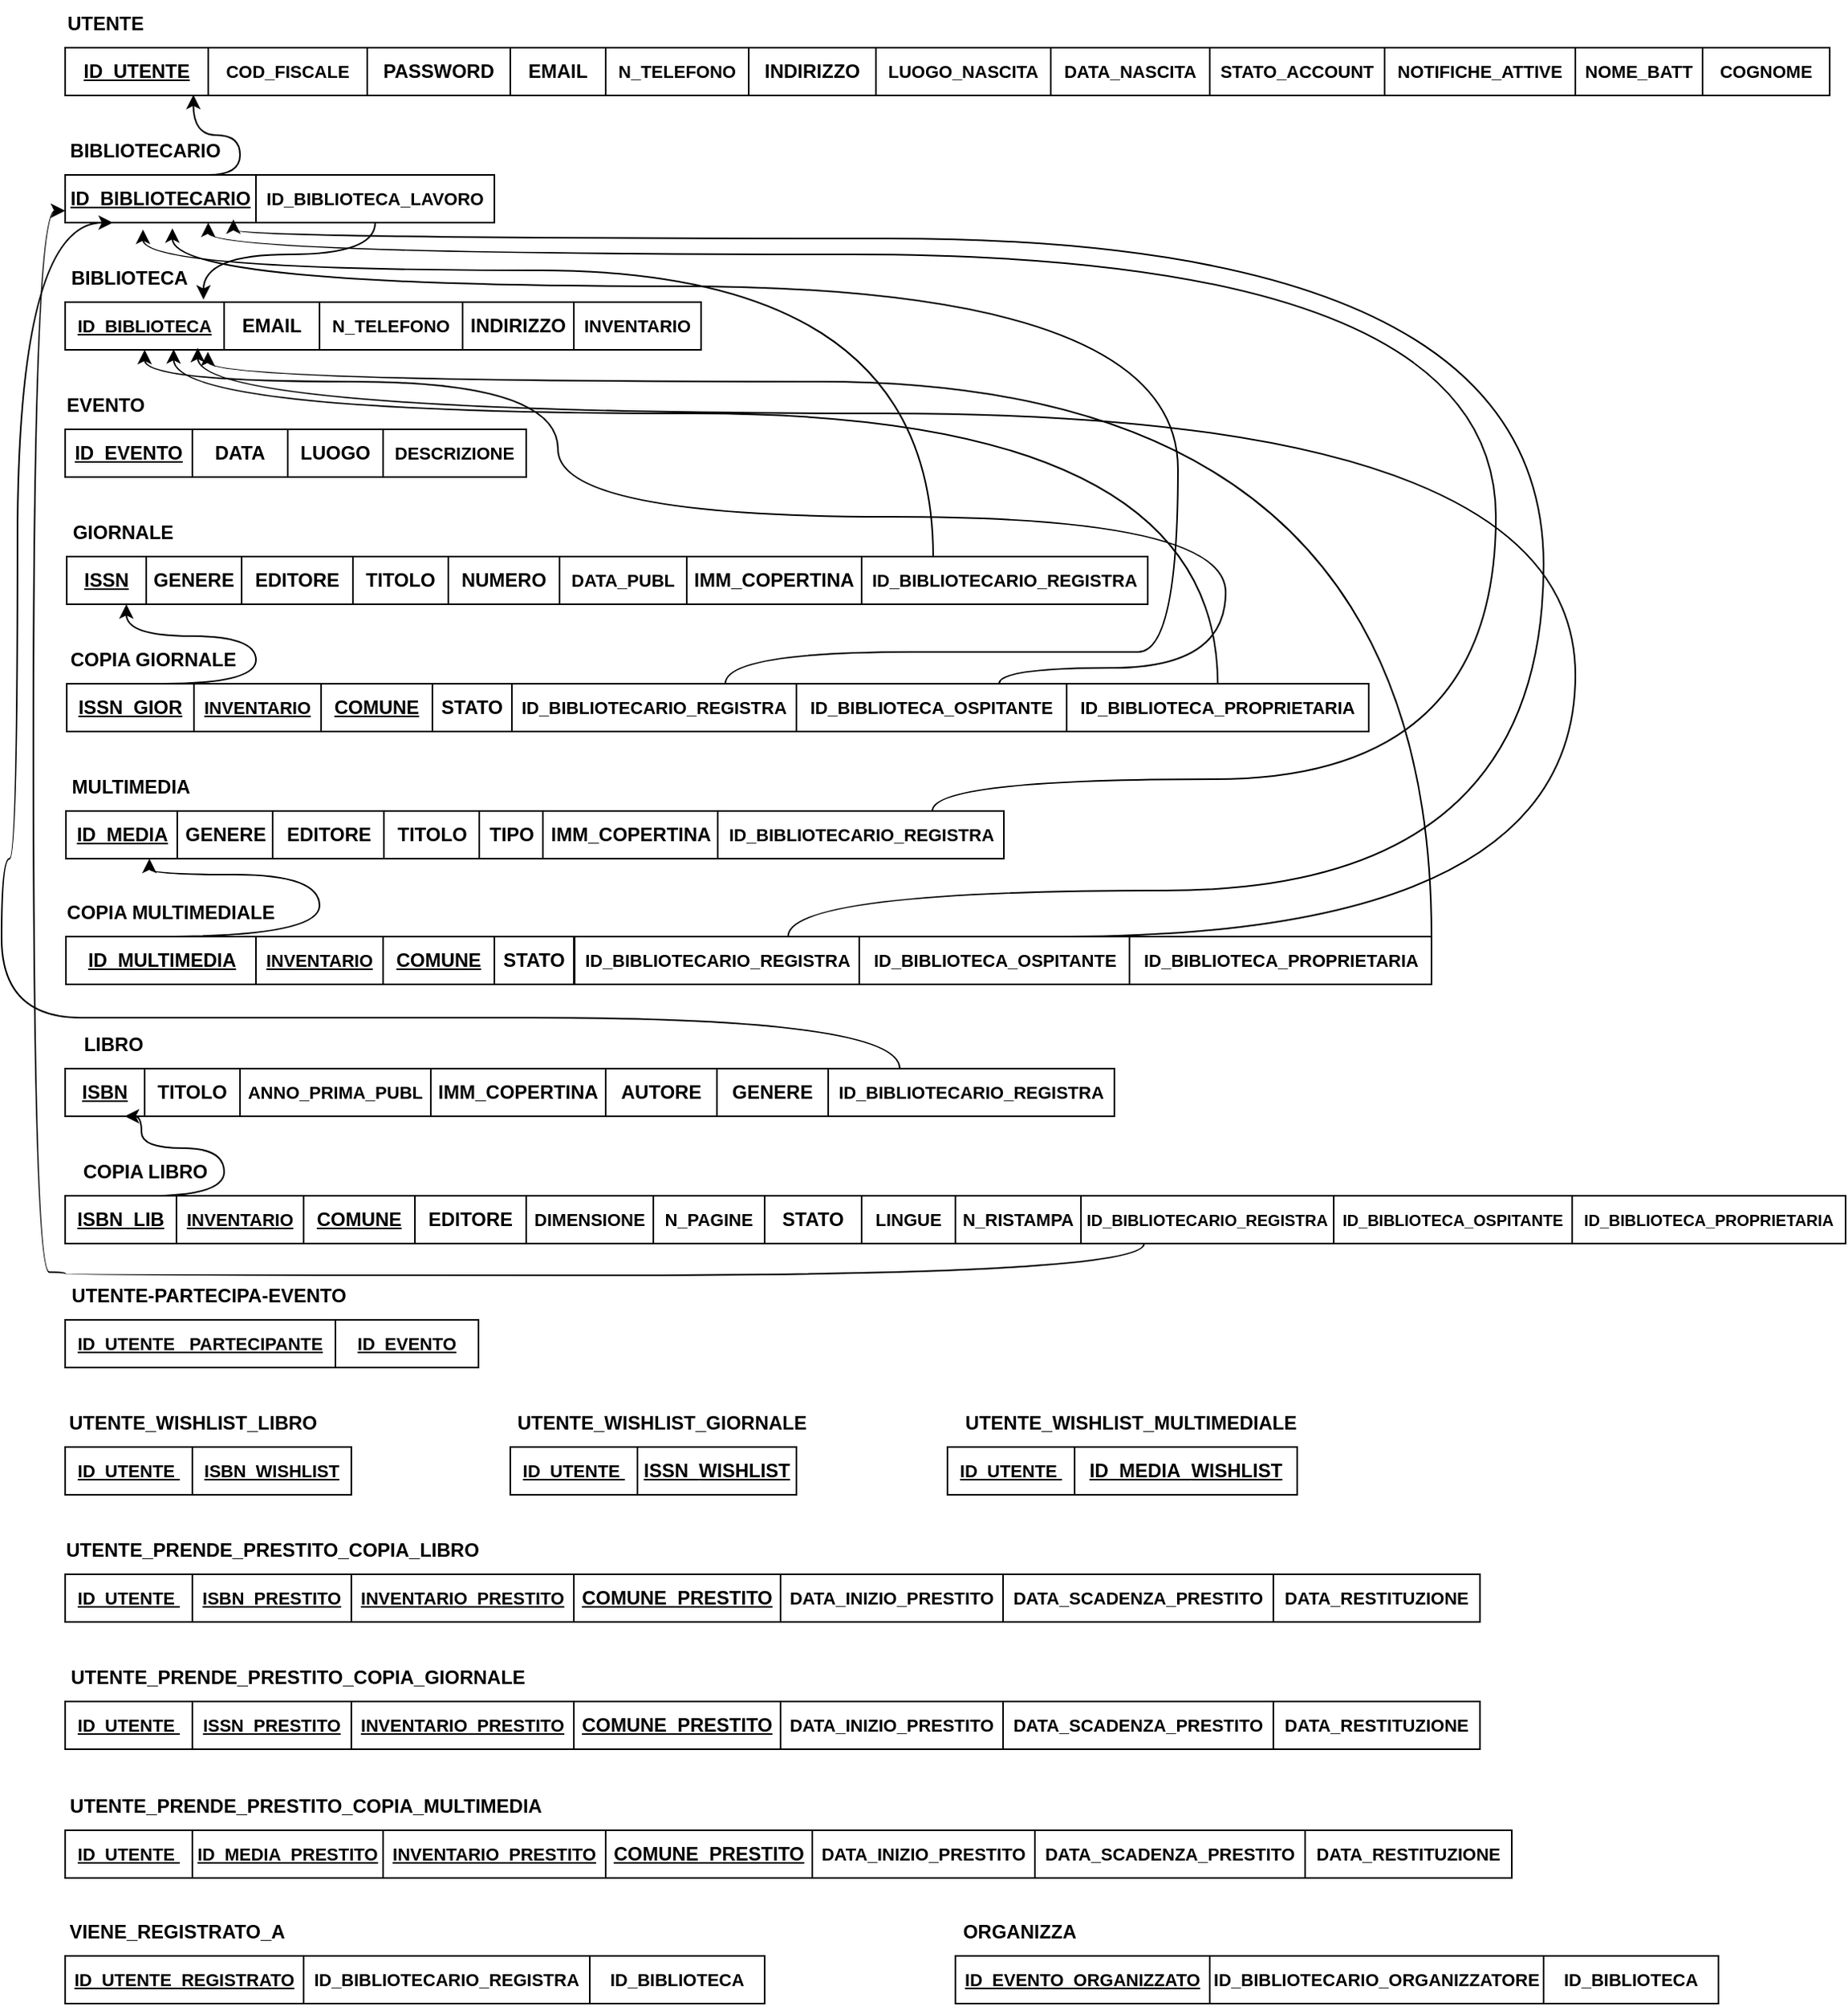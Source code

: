 <mxfile version="24.4.4" type="device">
  <diagram name="Pagina-1" id="ktEf_4U4YzZxbjqcMryV">
    <mxGraphModel dx="971" dy="530" grid="1" gridSize="10" guides="1" tooltips="1" connect="1" arrows="1" fold="1" page="1" pageScale="1" pageWidth="1169" pageHeight="827" math="0" shadow="0">
      <root>
        <mxCell id="0" />
        <mxCell id="1" parent="0" />
        <mxCell id="e0Iiw-6yV6Ac_-cYkG5h-1" value="&lt;b&gt;&lt;u&gt;ID_UTENTE&lt;/u&gt;&lt;/b&gt;" style="whiteSpace=wrap;html=1;align=center;" vertex="1" parent="1">
          <mxGeometry x="40" y="90" width="90" height="30" as="geometry" />
        </mxCell>
        <mxCell id="e0Iiw-6yV6Ac_-cYkG5h-2" value="&lt;b&gt;UTENTE&lt;/b&gt;" style="text;html=1;align=center;verticalAlign=middle;resizable=0;points=[];autosize=1;strokeColor=none;fillColor=none;" vertex="1" parent="1">
          <mxGeometry x="30" y="60" width="70" height="30" as="geometry" />
        </mxCell>
        <mxCell id="e0Iiw-6yV6Ac_-cYkG5h-3" value="&lt;b&gt;&lt;font style=&quot;font-size: 11px;&quot;&gt;COD_FISCALE&lt;/font&gt;&lt;/b&gt;" style="whiteSpace=wrap;html=1;align=center;" vertex="1" parent="1">
          <mxGeometry x="130" y="90" width="100" height="30" as="geometry" />
        </mxCell>
        <mxCell id="e0Iiw-6yV6Ac_-cYkG5h-5" value="&lt;b&gt;PASSWORD&lt;/b&gt;" style="whiteSpace=wrap;html=1;align=center;" vertex="1" parent="1">
          <mxGeometry x="230" y="90" width="90" height="30" as="geometry" />
        </mxCell>
        <mxCell id="e0Iiw-6yV6Ac_-cYkG5h-6" value="&lt;b&gt;EMAIL&lt;/b&gt;" style="whiteSpace=wrap;html=1;align=center;" vertex="1" parent="1">
          <mxGeometry x="320" y="90" width="60" height="30" as="geometry" />
        </mxCell>
        <mxCell id="e0Iiw-6yV6Ac_-cYkG5h-7" value="&lt;b style=&quot;font-size: 11px;&quot;&gt;N_TELEFONO&lt;/b&gt;" style="whiteSpace=wrap;html=1;align=center;" vertex="1" parent="1">
          <mxGeometry x="380" y="90" width="90" height="30" as="geometry" />
        </mxCell>
        <mxCell id="e0Iiw-6yV6Ac_-cYkG5h-8" value="&lt;b&gt;INDIRIZZO&lt;/b&gt;" style="whiteSpace=wrap;html=1;align=center;" vertex="1" parent="1">
          <mxGeometry x="470" y="90" width="80" height="30" as="geometry" />
        </mxCell>
        <mxCell id="e0Iiw-6yV6Ac_-cYkG5h-9" value="&lt;b style=&quot;font-size: 11px;&quot;&gt;LUOGO_NASCITA&lt;/b&gt;" style="whiteSpace=wrap;html=1;align=center;" vertex="1" parent="1">
          <mxGeometry x="550" y="90" width="110" height="30" as="geometry" />
        </mxCell>
        <mxCell id="e0Iiw-6yV6Ac_-cYkG5h-10" value="&lt;b style=&quot;font-size: 11px;&quot;&gt;DATA_NASCITA&lt;/b&gt;" style="whiteSpace=wrap;html=1;align=center;" vertex="1" parent="1">
          <mxGeometry x="660" y="90" width="100" height="30" as="geometry" />
        </mxCell>
        <mxCell id="e0Iiw-6yV6Ac_-cYkG5h-11" value="&lt;b style=&quot;font-size: 11px;&quot;&gt;STATO_ACCOUNT&lt;/b&gt;" style="whiteSpace=wrap;html=1;align=center;" vertex="1" parent="1">
          <mxGeometry x="760" y="90" width="110" height="30" as="geometry" />
        </mxCell>
        <mxCell id="e0Iiw-6yV6Ac_-cYkG5h-12" value="&lt;b style=&quot;font-size: 11px;&quot;&gt;NOTIFICHE_ATTIVE&lt;/b&gt;" style="whiteSpace=wrap;html=1;align=center;" vertex="1" parent="1">
          <mxGeometry x="870" y="90" width="120" height="30" as="geometry" />
        </mxCell>
        <mxCell id="e0Iiw-6yV6Ac_-cYkG5h-13" value="&lt;b style=&quot;font-size: 11px;&quot;&gt;NOME_BATT&lt;/b&gt;" style="whiteSpace=wrap;html=1;align=center;" vertex="1" parent="1">
          <mxGeometry x="990" y="90" width="80" height="30" as="geometry" />
        </mxCell>
        <mxCell id="e0Iiw-6yV6Ac_-cYkG5h-14" value="&lt;b style=&quot;font-size: 11px;&quot;&gt;COGNOME&lt;/b&gt;" style="whiteSpace=wrap;html=1;align=center;" vertex="1" parent="1">
          <mxGeometry x="1070" y="90" width="80" height="30" as="geometry" />
        </mxCell>
        <mxCell id="e0Iiw-6yV6Ac_-cYkG5h-15" value="&lt;b&gt;&lt;u&gt;ID_BIBLIOTECARIO&lt;/u&gt;&lt;/b&gt;" style="whiteSpace=wrap;html=1;align=center;" vertex="1" parent="1">
          <mxGeometry x="40" y="170" width="120" height="30" as="geometry" />
        </mxCell>
        <mxCell id="e0Iiw-6yV6Ac_-cYkG5h-16" value="&lt;b style=&quot;font-size: 11px;&quot;&gt;ID_BIBLIOTECA_LAVORO&lt;/b&gt;" style="whiteSpace=wrap;html=1;align=center;" vertex="1" parent="1">
          <mxGeometry x="160" y="170" width="150" height="30" as="geometry" />
        </mxCell>
        <mxCell id="e0Iiw-6yV6Ac_-cYkG5h-17" value="&lt;b&gt;BIBLIOTECARIO&lt;/b&gt;" style="text;html=1;align=center;verticalAlign=middle;resizable=0;points=[];autosize=1;strokeColor=none;fillColor=none;" vertex="1" parent="1">
          <mxGeometry x="30" y="140" width="120" height="30" as="geometry" />
        </mxCell>
        <mxCell id="e0Iiw-6yV6Ac_-cYkG5h-18" value="&lt;b style=&quot;font-size: 11px;&quot;&gt;&lt;u&gt;ID_BIBLIOTECA&lt;/u&gt;&lt;/b&gt;" style="whiteSpace=wrap;html=1;align=center;" vertex="1" parent="1">
          <mxGeometry x="40" y="250" width="100" height="30" as="geometry" />
        </mxCell>
        <mxCell id="e0Iiw-6yV6Ac_-cYkG5h-19" value="&lt;b&gt;&lt;font style=&quot;font-size: 12px;&quot;&gt;EMAIL&lt;/font&gt;&lt;/b&gt;" style="whiteSpace=wrap;html=1;align=center;" vertex="1" parent="1">
          <mxGeometry x="140" y="250" width="60" height="30" as="geometry" />
        </mxCell>
        <mxCell id="e0Iiw-6yV6Ac_-cYkG5h-22" value="&lt;b&gt;&lt;font style=&quot;font-size: 11px;&quot;&gt;N_TELEFONO&lt;/font&gt;&lt;/b&gt;" style="whiteSpace=wrap;html=1;align=center;" vertex="1" parent="1">
          <mxGeometry x="200" y="250" width="90" height="30" as="geometry" />
        </mxCell>
        <mxCell id="e0Iiw-6yV6Ac_-cYkG5h-23" value="&lt;b&gt;&lt;font style=&quot;font-size: 12px;&quot;&gt;INDIRIZZO&lt;/font&gt;&lt;/b&gt;" style="whiteSpace=wrap;html=1;align=center;" vertex="1" parent="1">
          <mxGeometry x="290" y="250" width="70" height="30" as="geometry" />
        </mxCell>
        <mxCell id="e0Iiw-6yV6Ac_-cYkG5h-24" value="&lt;b&gt;&lt;font style=&quot;font-size: 11px;&quot;&gt;INVENTARIO&lt;/font&gt;&lt;/b&gt;" style="whiteSpace=wrap;html=1;align=center;" vertex="1" parent="1">
          <mxGeometry x="360" y="250" width="80" height="30" as="geometry" />
        </mxCell>
        <mxCell id="e0Iiw-6yV6Ac_-cYkG5h-25" value="&lt;b&gt;BIBLIOTECA&lt;/b&gt;" style="text;html=1;align=center;verticalAlign=middle;resizable=0;points=[];autosize=1;strokeColor=none;fillColor=none;" vertex="1" parent="1">
          <mxGeometry x="30" y="220" width="100" height="30" as="geometry" />
        </mxCell>
        <mxCell id="e0Iiw-6yV6Ac_-cYkG5h-26" value="&lt;b&gt;EVENTO&lt;/b&gt;" style="text;html=1;align=center;verticalAlign=middle;resizable=0;points=[];autosize=1;strokeColor=none;fillColor=none;" vertex="1" parent="1">
          <mxGeometry x="30" y="300" width="70" height="30" as="geometry" />
        </mxCell>
        <mxCell id="e0Iiw-6yV6Ac_-cYkG5h-27" value="&lt;b&gt;&lt;u&gt;ID_EVENTO&lt;/u&gt;&lt;/b&gt;" style="whiteSpace=wrap;html=1;align=center;" vertex="1" parent="1">
          <mxGeometry x="40" y="330" width="80" height="30" as="geometry" />
        </mxCell>
        <mxCell id="e0Iiw-6yV6Ac_-cYkG5h-28" value="&lt;b&gt;&lt;font style=&quot;font-size: 12px;&quot;&gt;DATA&lt;/font&gt;&lt;/b&gt;" style="whiteSpace=wrap;html=1;align=center;" vertex="1" parent="1">
          <mxGeometry x="120" y="330" width="60" height="30" as="geometry" />
        </mxCell>
        <mxCell id="e0Iiw-6yV6Ac_-cYkG5h-29" value="&lt;b&gt;&lt;font style=&quot;font-size: 12px;&quot;&gt;LUOGO&lt;/font&gt;&lt;/b&gt;" style="whiteSpace=wrap;html=1;align=center;" vertex="1" parent="1">
          <mxGeometry x="180" y="330" width="60" height="30" as="geometry" />
        </mxCell>
        <mxCell id="e0Iiw-6yV6Ac_-cYkG5h-30" value="&lt;b&gt;&lt;font style=&quot;font-size: 11px;&quot;&gt;DESCRIZIONE&lt;/font&gt;&lt;/b&gt;" style="whiteSpace=wrap;html=1;align=center;" vertex="1" parent="1">
          <mxGeometry x="240" y="330" width="90" height="30" as="geometry" />
        </mxCell>
        <mxCell id="e0Iiw-6yV6Ac_-cYkG5h-31" value="&lt;b&gt;&lt;u&gt;ISBN&lt;/u&gt;&lt;/b&gt;" style="whiteSpace=wrap;html=1;align=center;" vertex="1" parent="1">
          <mxGeometry x="40" y="732" width="50" height="30" as="geometry" />
        </mxCell>
        <mxCell id="e0Iiw-6yV6Ac_-cYkG5h-32" value="&lt;b&gt;TITOLO&lt;/b&gt;" style="whiteSpace=wrap;html=1;align=center;" vertex="1" parent="1">
          <mxGeometry x="90" y="732" width="60" height="30" as="geometry" />
        </mxCell>
        <mxCell id="e0Iiw-6yV6Ac_-cYkG5h-33" value="&lt;b style=&quot;font-size: 11px;&quot;&gt;ANNO_PRIMA_PUBL&lt;/b&gt;" style="whiteSpace=wrap;html=1;align=center;" vertex="1" parent="1">
          <mxGeometry x="150" y="732" width="120" height="30" as="geometry" />
        </mxCell>
        <mxCell id="e0Iiw-6yV6Ac_-cYkG5h-34" value="&lt;b&gt;IMM_COPERTINA&lt;/b&gt;" style="whiteSpace=wrap;html=1;align=center;" vertex="1" parent="1">
          <mxGeometry x="270" y="732" width="110" height="30" as="geometry" />
        </mxCell>
        <mxCell id="e0Iiw-6yV6Ac_-cYkG5h-35" value="&lt;b&gt;AUTORE&lt;/b&gt;" style="whiteSpace=wrap;html=1;align=center;" vertex="1" parent="1">
          <mxGeometry x="380" y="732" width="70" height="30" as="geometry" />
        </mxCell>
        <mxCell id="e0Iiw-6yV6Ac_-cYkG5h-36" value="&lt;b&gt;GENERE&lt;/b&gt;" style="whiteSpace=wrap;html=1;align=center;" vertex="1" parent="1">
          <mxGeometry x="450" y="732" width="70" height="30" as="geometry" />
        </mxCell>
        <mxCell id="e0Iiw-6yV6Ac_-cYkG5h-183" style="edgeStyle=orthogonalEdgeStyle;rounded=0;orthogonalLoop=1;jettySize=auto;html=1;exitX=0.25;exitY=0;exitDx=0;exitDy=0;entryX=0.25;entryY=1;entryDx=0;entryDy=0;curved=1;" edge="1" parent="1" source="e0Iiw-6yV6Ac_-cYkG5h-38" target="e0Iiw-6yV6Ac_-cYkG5h-15">
          <mxGeometry relative="1" as="geometry">
            <Array as="points">
              <mxPoint x="565" y="700" />
              <mxPoint x="100" y="690" />
              <mxPoint y="700" />
              <mxPoint y="600" />
              <mxPoint x="10" y="600" />
              <mxPoint x="10" y="200" />
            </Array>
          </mxGeometry>
        </mxCell>
        <mxCell id="e0Iiw-6yV6Ac_-cYkG5h-38" value="&lt;b&gt;&lt;font style=&quot;font-size: 11px;&quot;&gt;ID_BIBLIOTECARIO_REGISTRA&lt;/font&gt;&lt;/b&gt;" style="whiteSpace=wrap;html=1;align=center;" vertex="1" parent="1">
          <mxGeometry x="520" y="732" width="180" height="30" as="geometry" />
        </mxCell>
        <mxCell id="e0Iiw-6yV6Ac_-cYkG5h-39" value="&lt;b&gt;LIBRO&lt;/b&gt;" style="text;html=1;align=center;verticalAlign=middle;resizable=0;points=[];autosize=1;strokeColor=none;fillColor=none;" vertex="1" parent="1">
          <mxGeometry x="40" y="702" width="60" height="30" as="geometry" />
        </mxCell>
        <mxCell id="e0Iiw-6yV6Ac_-cYkG5h-162" style="edgeStyle=orthogonalEdgeStyle;rounded=0;orthogonalLoop=1;jettySize=auto;html=1;exitX=0.75;exitY=0;exitDx=0;exitDy=0;entryX=0.75;entryY=1;entryDx=0;entryDy=0;curved=1;" edge="1" parent="1" source="e0Iiw-6yV6Ac_-cYkG5h-40" target="e0Iiw-6yV6Ac_-cYkG5h-31">
          <mxGeometry relative="1" as="geometry">
            <Array as="points">
              <mxPoint x="140" y="812" />
              <mxPoint x="140" y="782" />
              <mxPoint x="88" y="782" />
            </Array>
          </mxGeometry>
        </mxCell>
        <mxCell id="e0Iiw-6yV6Ac_-cYkG5h-40" value="&lt;b&gt;&lt;u&gt;ISBN_LIB&lt;/u&gt;&lt;/b&gt;" style="whiteSpace=wrap;html=1;align=center;" vertex="1" parent="1">
          <mxGeometry x="40" y="812" width="70" height="30" as="geometry" />
        </mxCell>
        <mxCell id="e0Iiw-6yV6Ac_-cYkG5h-41" value="&lt;b&gt;&lt;u&gt;&lt;font style=&quot;font-size: 11px;&quot;&gt;INVENTARIO&lt;/font&gt;&lt;/u&gt;&lt;/b&gt;" style="whiteSpace=wrap;html=1;align=center;" vertex="1" parent="1">
          <mxGeometry x="110" y="812" width="80" height="30" as="geometry" />
        </mxCell>
        <mxCell id="e0Iiw-6yV6Ac_-cYkG5h-42" value="&lt;b&gt;&lt;u&gt;COMUNE&lt;/u&gt;&lt;/b&gt;" style="whiteSpace=wrap;html=1;align=center;" vertex="1" parent="1">
          <mxGeometry x="190" y="812" width="70" height="30" as="geometry" />
        </mxCell>
        <mxCell id="e0Iiw-6yV6Ac_-cYkG5h-43" value="&lt;b&gt;EDITORE&lt;/b&gt;" style="whiteSpace=wrap;html=1;align=center;" vertex="1" parent="1">
          <mxGeometry x="260" y="812" width="70" height="30" as="geometry" />
        </mxCell>
        <mxCell id="e0Iiw-6yV6Ac_-cYkG5h-44" value="&lt;b&gt;&lt;font style=&quot;font-size: 11px;&quot;&gt;DIMENSIONE&lt;/font&gt;&lt;/b&gt;" style="whiteSpace=wrap;html=1;align=center;" vertex="1" parent="1">
          <mxGeometry x="330" y="812" width="80" height="30" as="geometry" />
        </mxCell>
        <mxCell id="e0Iiw-6yV6Ac_-cYkG5h-45" value="&lt;b&gt;&lt;font style=&quot;font-size: 11px;&quot;&gt;N_PAGINE&lt;/font&gt;&lt;/b&gt;" style="whiteSpace=wrap;html=1;align=center;" vertex="1" parent="1">
          <mxGeometry x="410" y="812" width="70" height="30" as="geometry" />
        </mxCell>
        <mxCell id="e0Iiw-6yV6Ac_-cYkG5h-46" value="&lt;b&gt;STATO&lt;/b&gt;" style="whiteSpace=wrap;html=1;align=center;" vertex="1" parent="1">
          <mxGeometry x="480" y="812" width="61" height="30" as="geometry" />
        </mxCell>
        <mxCell id="e0Iiw-6yV6Ac_-cYkG5h-47" value="&lt;b&gt;&lt;font style=&quot;font-size: 11px;&quot;&gt;LINGUE&lt;/font&gt;&lt;/b&gt;" style="whiteSpace=wrap;html=1;align=center;" vertex="1" parent="1">
          <mxGeometry x="541" y="812" width="59" height="30" as="geometry" />
        </mxCell>
        <mxCell id="e0Iiw-6yV6Ac_-cYkG5h-48" value="&lt;b&gt;&lt;font style=&quot;font-size: 11px;&quot;&gt;N_RISTAMPA&lt;/font&gt;&lt;/b&gt;" style="whiteSpace=wrap;html=1;align=center;" vertex="1" parent="1">
          <mxGeometry x="600" y="812" width="79" height="30" as="geometry" />
        </mxCell>
        <mxCell id="e0Iiw-6yV6Ac_-cYkG5h-184" style="edgeStyle=orthogonalEdgeStyle;rounded=0;orthogonalLoop=1;jettySize=auto;html=1;exitX=0.25;exitY=1;exitDx=0;exitDy=0;entryX=0;entryY=0.75;entryDx=0;entryDy=0;curved=1;" edge="1" parent="1" source="e0Iiw-6yV6Ac_-cYkG5h-50" target="e0Iiw-6yV6Ac_-cYkG5h-15">
          <mxGeometry relative="1" as="geometry">
            <Array as="points">
              <mxPoint x="719" y="862" />
              <mxPoint x="40" y="862" />
              <mxPoint x="40" y="860" />
              <mxPoint x="20" y="860" />
              <mxPoint x="-30" y="193" />
            </Array>
          </mxGeometry>
        </mxCell>
        <mxCell id="e0Iiw-6yV6Ac_-cYkG5h-50" value="&lt;b&gt;&lt;font style=&quot;font-size: 10px;&quot;&gt;ID_BIBLIOTECARIO_REGISTRA&lt;/font&gt;&lt;/b&gt;" style="whiteSpace=wrap;html=1;align=center;" vertex="1" parent="1">
          <mxGeometry x="679" y="812" width="159" height="30" as="geometry" />
        </mxCell>
        <mxCell id="e0Iiw-6yV6Ac_-cYkG5h-51" value="&lt;b style=&quot;&quot;&gt;&lt;font style=&quot;font-size: 10px;&quot;&gt;ID_BIBLIOTECA_OSPITANTE&lt;/font&gt;&lt;/b&gt;" style="whiteSpace=wrap;html=1;align=center;" vertex="1" parent="1">
          <mxGeometry x="838" y="812" width="150" height="30" as="geometry" />
        </mxCell>
        <mxCell id="e0Iiw-6yV6Ac_-cYkG5h-52" value="&lt;b style=&quot;&quot;&gt;&lt;font style=&quot;font-size: 10px;&quot;&gt;ID_BIBLIOTECA_PROPRIETARIA&lt;/font&gt;&lt;/b&gt;" style="whiteSpace=wrap;html=1;align=center;" vertex="1" parent="1">
          <mxGeometry x="988" y="812" width="172" height="30" as="geometry" />
        </mxCell>
        <mxCell id="e0Iiw-6yV6Ac_-cYkG5h-53" value="&lt;b&gt;COPIA LIBRO&lt;/b&gt;" style="text;html=1;align=center;verticalAlign=middle;resizable=0;points=[];autosize=1;strokeColor=none;fillColor=none;" vertex="1" parent="1">
          <mxGeometry x="40" y="782" width="100" height="30" as="geometry" />
        </mxCell>
        <mxCell id="e0Iiw-6yV6Ac_-cYkG5h-54" value="&lt;b&gt;&lt;u&gt;ISSN&lt;/u&gt;&lt;/b&gt;" style="whiteSpace=wrap;html=1;align=center;" vertex="1" parent="1">
          <mxGeometry x="41" y="410" width="50" height="30" as="geometry" />
        </mxCell>
        <mxCell id="e0Iiw-6yV6Ac_-cYkG5h-55" value="&lt;b&gt;GENERE&lt;/b&gt;" style="whiteSpace=wrap;html=1;align=center;" vertex="1" parent="1">
          <mxGeometry x="91" y="410" width="60" height="30" as="geometry" />
        </mxCell>
        <mxCell id="e0Iiw-6yV6Ac_-cYkG5h-56" value="&lt;b&gt;EDITORE&lt;/b&gt;" style="whiteSpace=wrap;html=1;align=center;" vertex="1" parent="1">
          <mxGeometry x="151" y="410" width="70" height="30" as="geometry" />
        </mxCell>
        <mxCell id="e0Iiw-6yV6Ac_-cYkG5h-57" value="&lt;b&gt;TITOLO&lt;/b&gt;" style="whiteSpace=wrap;html=1;align=center;" vertex="1" parent="1">
          <mxGeometry x="221" y="410" width="60" height="30" as="geometry" />
        </mxCell>
        <mxCell id="e0Iiw-6yV6Ac_-cYkG5h-60" value="&lt;b&gt;NUMERO&lt;/b&gt;" style="whiteSpace=wrap;html=1;align=center;" vertex="1" parent="1">
          <mxGeometry x="281" y="410" width="70" height="30" as="geometry" />
        </mxCell>
        <mxCell id="e0Iiw-6yV6Ac_-cYkG5h-61" value="&lt;b style=&quot;font-size: 11px;&quot;&gt;DATA_PUBL&lt;/b&gt;" style="whiteSpace=wrap;html=1;align=center;" vertex="1" parent="1">
          <mxGeometry x="351" y="410" width="80" height="30" as="geometry" />
        </mxCell>
        <mxCell id="e0Iiw-6yV6Ac_-cYkG5h-63" value="&lt;b&gt;IMM_COPERTINA&lt;/b&gt;" style="whiteSpace=wrap;html=1;align=center;" vertex="1" parent="1">
          <mxGeometry x="431" y="410" width="110" height="30" as="geometry" />
        </mxCell>
        <mxCell id="e0Iiw-6yV6Ac_-cYkG5h-65" value="&lt;b&gt;&lt;font style=&quot;font-size: 11px;&quot;&gt;ID_BIBLIOTECARIO_REGISTRA&lt;/font&gt;&lt;/b&gt;" style="whiteSpace=wrap;html=1;align=center;" vertex="1" parent="1">
          <mxGeometry x="541" y="410" width="180" height="30" as="geometry" />
        </mxCell>
        <mxCell id="e0Iiw-6yV6Ac_-cYkG5h-66" value="&lt;b&gt;GIORNALE&lt;/b&gt;" style="text;html=1;align=center;verticalAlign=middle;resizable=0;points=[];autosize=1;strokeColor=none;fillColor=none;" vertex="1" parent="1">
          <mxGeometry x="31" y="380" width="90" height="30" as="geometry" />
        </mxCell>
        <mxCell id="e0Iiw-6yV6Ac_-cYkG5h-164" style="edgeStyle=orthogonalEdgeStyle;rounded=0;orthogonalLoop=1;jettySize=auto;html=1;exitX=0.75;exitY=0;exitDx=0;exitDy=0;entryX=0.75;entryY=1;entryDx=0;entryDy=0;curved=1;" edge="1" parent="1" source="e0Iiw-6yV6Ac_-cYkG5h-67" target="e0Iiw-6yV6Ac_-cYkG5h-54">
          <mxGeometry relative="1" as="geometry">
            <Array as="points">
              <mxPoint x="160" y="490" />
              <mxPoint x="160" y="460" />
              <mxPoint x="79" y="460" />
            </Array>
          </mxGeometry>
        </mxCell>
        <mxCell id="e0Iiw-6yV6Ac_-cYkG5h-67" value="&lt;b&gt;&lt;u&gt;ISSN_GIOR&lt;/u&gt;&lt;/b&gt;" style="whiteSpace=wrap;html=1;align=center;" vertex="1" parent="1">
          <mxGeometry x="41" y="490" width="80" height="30" as="geometry" />
        </mxCell>
        <mxCell id="e0Iiw-6yV6Ac_-cYkG5h-68" value="&lt;b&gt;&lt;u&gt;&lt;font style=&quot;font-size: 11px;&quot;&gt;INVENTARIO&lt;/font&gt;&lt;/u&gt;&lt;/b&gt;" style="whiteSpace=wrap;html=1;align=center;" vertex="1" parent="1">
          <mxGeometry x="121" y="490" width="80" height="30" as="geometry" />
        </mxCell>
        <mxCell id="e0Iiw-6yV6Ac_-cYkG5h-69" value="&lt;b&gt;&lt;u&gt;COMUNE&lt;/u&gt;&lt;/b&gt;" style="whiteSpace=wrap;html=1;align=center;" vertex="1" parent="1">
          <mxGeometry x="201" y="490" width="70" height="30" as="geometry" />
        </mxCell>
        <mxCell id="e0Iiw-6yV6Ac_-cYkG5h-70" value="&lt;b&gt;COPIA GIORNALE&lt;/b&gt;" style="text;html=1;align=center;verticalAlign=middle;resizable=0;points=[];autosize=1;strokeColor=none;fillColor=none;" vertex="1" parent="1">
          <mxGeometry x="30" y="460" width="130" height="30" as="geometry" />
        </mxCell>
        <mxCell id="e0Iiw-6yV6Ac_-cYkG5h-71" value="&lt;b&gt;STATO&lt;/b&gt;" style="whiteSpace=wrap;html=1;align=center;" vertex="1" parent="1">
          <mxGeometry x="271" y="490" width="50" height="30" as="geometry" />
        </mxCell>
        <mxCell id="e0Iiw-6yV6Ac_-cYkG5h-73" value="&lt;b&gt;&lt;font style=&quot;font-size: 11px;&quot;&gt;ID_BIBLIOTECARIO_REGISTRA&lt;/font&gt;&lt;/b&gt;" style="whiteSpace=wrap;html=1;align=center;" vertex="1" parent="1">
          <mxGeometry x="321" y="490" width="179" height="30" as="geometry" />
        </mxCell>
        <mxCell id="e0Iiw-6yV6Ac_-cYkG5h-169" style="edgeStyle=orthogonalEdgeStyle;rounded=0;orthogonalLoop=1;jettySize=auto;html=1;exitX=0.75;exitY=0;exitDx=0;exitDy=0;entryX=0.5;entryY=1;entryDx=0;entryDy=0;curved=1;" edge="1" parent="1" source="e0Iiw-6yV6Ac_-cYkG5h-74" target="e0Iiw-6yV6Ac_-cYkG5h-18">
          <mxGeometry relative="1" as="geometry">
            <Array as="points">
              <mxPoint x="628" y="480" />
              <mxPoint x="770" y="480" />
              <mxPoint x="770" y="385" />
              <mxPoint x="350" y="385" />
              <mxPoint x="350" y="300" />
              <mxPoint x="90" y="300" />
            </Array>
          </mxGeometry>
        </mxCell>
        <mxCell id="e0Iiw-6yV6Ac_-cYkG5h-74" value="&lt;b style=&quot;&quot;&gt;&lt;font style=&quot;font-size: 11px;&quot;&gt;ID_BIBLIOTECA_OSPITANTE&lt;/font&gt;&lt;/b&gt;" style="whiteSpace=wrap;html=1;align=center;" vertex="1" parent="1">
          <mxGeometry x="500" y="490" width="170" height="30" as="geometry" />
        </mxCell>
        <mxCell id="e0Iiw-6yV6Ac_-cYkG5h-75" value="&lt;b style=&quot;&quot;&gt;&lt;font style=&quot;font-size: 11px;&quot;&gt;ID_BIBLIOTECA_PROPRIETARIA&lt;/font&gt;&lt;/b&gt;" style="whiteSpace=wrap;html=1;align=center;" vertex="1" parent="1">
          <mxGeometry x="670" y="490" width="190" height="30" as="geometry" />
        </mxCell>
        <mxCell id="e0Iiw-6yV6Ac_-cYkG5h-77" value="&lt;b&gt;&lt;u&gt;ID_MEDIA&lt;/u&gt;&lt;/b&gt;" style="whiteSpace=wrap;html=1;align=center;" vertex="1" parent="1">
          <mxGeometry x="40.5" y="570" width="70" height="30" as="geometry" />
        </mxCell>
        <mxCell id="e0Iiw-6yV6Ac_-cYkG5h-78" value="&lt;b&gt;GENERE&lt;/b&gt;" style="whiteSpace=wrap;html=1;align=center;" vertex="1" parent="1">
          <mxGeometry x="110.5" y="570" width="60" height="30" as="geometry" />
        </mxCell>
        <mxCell id="e0Iiw-6yV6Ac_-cYkG5h-79" value="&lt;b&gt;EDITORE&lt;/b&gt;" style="whiteSpace=wrap;html=1;align=center;" vertex="1" parent="1">
          <mxGeometry x="170.5" y="570" width="70" height="30" as="geometry" />
        </mxCell>
        <mxCell id="e0Iiw-6yV6Ac_-cYkG5h-80" value="&lt;b&gt;TITOLO&lt;/b&gt;" style="whiteSpace=wrap;html=1;align=center;" vertex="1" parent="1">
          <mxGeometry x="240.5" y="570" width="60" height="30" as="geometry" />
        </mxCell>
        <mxCell id="e0Iiw-6yV6Ac_-cYkG5h-81" value="&lt;b&gt;TIPO&lt;/b&gt;" style="whiteSpace=wrap;html=1;align=center;" vertex="1" parent="1">
          <mxGeometry x="300.5" y="570" width="40" height="30" as="geometry" />
        </mxCell>
        <mxCell id="e0Iiw-6yV6Ac_-cYkG5h-82" value="&lt;b&gt;IMM_COPERTINA&lt;/b&gt;" style="whiteSpace=wrap;html=1;align=center;" vertex="1" parent="1">
          <mxGeometry x="340.5" y="570" width="110" height="30" as="geometry" />
        </mxCell>
        <mxCell id="e0Iiw-6yV6Ac_-cYkG5h-171" style="edgeStyle=orthogonalEdgeStyle;rounded=0;orthogonalLoop=1;jettySize=auto;html=1;exitX=0.75;exitY=0;exitDx=0;exitDy=0;entryX=0.75;entryY=1;entryDx=0;entryDy=0;curved=1;" edge="1" parent="1" source="e0Iiw-6yV6Ac_-cYkG5h-83" target="e0Iiw-6yV6Ac_-cYkG5h-15">
          <mxGeometry relative="1" as="geometry">
            <Array as="points">
              <mxPoint x="586" y="550" />
              <mxPoint x="940" y="550" />
              <mxPoint x="940" y="220" />
              <mxPoint x="130" y="220" />
            </Array>
          </mxGeometry>
        </mxCell>
        <mxCell id="e0Iiw-6yV6Ac_-cYkG5h-83" value="&lt;b&gt;&lt;font style=&quot;font-size: 11px;&quot;&gt;ID_BIBLIOTECARIO_REGISTRA&lt;/font&gt;&lt;/b&gt;" style="whiteSpace=wrap;html=1;align=center;" vertex="1" parent="1">
          <mxGeometry x="450.5" y="570" width="180" height="30" as="geometry" />
        </mxCell>
        <mxCell id="e0Iiw-6yV6Ac_-cYkG5h-84" value="&lt;b&gt;MULTIMEDIA&lt;/b&gt;" style="text;html=1;align=center;verticalAlign=middle;resizable=0;points=[];autosize=1;strokeColor=none;fillColor=none;" vertex="1" parent="1">
          <mxGeometry x="30.5" y="540" width="100" height="30" as="geometry" />
        </mxCell>
        <mxCell id="e0Iiw-6yV6Ac_-cYkG5h-177" style="edgeStyle=orthogonalEdgeStyle;rounded=0;orthogonalLoop=1;jettySize=auto;html=1;exitX=0.5;exitY=0;exitDx=0;exitDy=0;entryX=0.75;entryY=1;entryDx=0;entryDy=0;curved=1;" edge="1" parent="1" source="e0Iiw-6yV6Ac_-cYkG5h-85" target="e0Iiw-6yV6Ac_-cYkG5h-77">
          <mxGeometry relative="1" as="geometry">
            <Array as="points">
              <mxPoint x="200" y="649" />
              <mxPoint x="200" y="610" />
              <mxPoint x="93" y="610" />
            </Array>
          </mxGeometry>
        </mxCell>
        <mxCell id="e0Iiw-6yV6Ac_-cYkG5h-85" value="&lt;b&gt;&lt;u&gt;ID_MULTIMEDIA&lt;/u&gt;&lt;/b&gt;" style="whiteSpace=wrap;html=1;align=center;" vertex="1" parent="1">
          <mxGeometry x="40.5" y="649" width="119.5" height="30" as="geometry" />
        </mxCell>
        <mxCell id="e0Iiw-6yV6Ac_-cYkG5h-86" value="&lt;b&gt;&lt;u&gt;&lt;font style=&quot;font-size: 11px;&quot;&gt;INVENTARIO&lt;/font&gt;&lt;/u&gt;&lt;/b&gt;" style="whiteSpace=wrap;html=1;align=center;" vertex="1" parent="1">
          <mxGeometry x="160" y="649" width="80" height="30" as="geometry" />
        </mxCell>
        <mxCell id="e0Iiw-6yV6Ac_-cYkG5h-87" value="&lt;b&gt;&lt;u&gt;COMUNE&lt;/u&gt;&lt;/b&gt;" style="whiteSpace=wrap;html=1;align=center;" vertex="1" parent="1">
          <mxGeometry x="240" y="649" width="70" height="30" as="geometry" />
        </mxCell>
        <mxCell id="e0Iiw-6yV6Ac_-cYkG5h-88" value="&lt;b&gt;STATO&lt;/b&gt;" style="whiteSpace=wrap;html=1;align=center;" vertex="1" parent="1">
          <mxGeometry x="310" y="649" width="50" height="30" as="geometry" />
        </mxCell>
        <mxCell id="e0Iiw-6yV6Ac_-cYkG5h-89" value="&lt;b&gt;&lt;font style=&quot;font-size: 11px;&quot;&gt;ID_BIBLIOTECARIO_REGISTRA&lt;/font&gt;&lt;/b&gt;" style="whiteSpace=wrap;html=1;align=center;" vertex="1" parent="1">
          <mxGeometry x="360.5" y="649" width="179" height="30" as="geometry" />
        </mxCell>
        <mxCell id="e0Iiw-6yV6Ac_-cYkG5h-90" value="&lt;b style=&quot;&quot;&gt;&lt;font style=&quot;font-size: 11px;&quot;&gt;ID_BIBLIOTECA_OSPITANTE&lt;/font&gt;&lt;/b&gt;" style="whiteSpace=wrap;html=1;align=center;" vertex="1" parent="1">
          <mxGeometry x="539.5" y="649" width="170" height="30" as="geometry" />
        </mxCell>
        <mxCell id="e0Iiw-6yV6Ac_-cYkG5h-91" value="&lt;b style=&quot;&quot;&gt;&lt;font style=&quot;font-size: 11px;&quot;&gt;ID_BIBLIOTECA_PROPRIETARIA&lt;/font&gt;&lt;/b&gt;" style="whiteSpace=wrap;html=1;align=center;" vertex="1" parent="1">
          <mxGeometry x="709.5" y="649" width="190" height="30" as="geometry" />
        </mxCell>
        <mxCell id="e0Iiw-6yV6Ac_-cYkG5h-92" value="&lt;b&gt;COPIA MULTIMEDIALE&lt;/b&gt;" style="text;html=1;align=center;verticalAlign=middle;resizable=0;points=[];autosize=1;strokeColor=none;fillColor=none;" vertex="1" parent="1">
          <mxGeometry x="30.5" y="619" width="150" height="30" as="geometry" />
        </mxCell>
        <mxCell id="e0Iiw-6yV6Ac_-cYkG5h-94" value="&lt;b&gt;&lt;u&gt;&lt;font style=&quot;font-size: 11px;&quot;&gt;ID_UTENTE _PARTECIPANTE&lt;/font&gt;&lt;/u&gt;&lt;/b&gt;" style="whiteSpace=wrap;html=1;align=center;" vertex="1" parent="1">
          <mxGeometry x="40" y="890" width="170" height="30" as="geometry" />
        </mxCell>
        <mxCell id="e0Iiw-6yV6Ac_-cYkG5h-95" value="&lt;b&gt;&lt;u&gt;&lt;font style=&quot;font-size: 11px;&quot;&gt;ID_EVENTO&lt;/font&gt;&lt;/u&gt;&lt;/b&gt;" style="whiteSpace=wrap;html=1;align=center;" vertex="1" parent="1">
          <mxGeometry x="210" y="890" width="90" height="30" as="geometry" />
        </mxCell>
        <mxCell id="e0Iiw-6yV6Ac_-cYkG5h-96" value="&lt;b&gt;UTENTE-PARTECIPA-EVENTO&lt;/b&gt;" style="text;html=1;align=center;verticalAlign=middle;resizable=0;points=[];autosize=1;strokeColor=none;fillColor=none;" vertex="1" parent="1">
          <mxGeometry x="30" y="860" width="200" height="30" as="geometry" />
        </mxCell>
        <mxCell id="e0Iiw-6yV6Ac_-cYkG5h-97" value="&lt;b&gt;UTENTE_WISHLIST_LIBRO&lt;/b&gt;" style="text;html=1;align=center;verticalAlign=middle;resizable=0;points=[];autosize=1;strokeColor=none;fillColor=none;" vertex="1" parent="1">
          <mxGeometry x="30" y="940" width="180" height="30" as="geometry" />
        </mxCell>
        <mxCell id="e0Iiw-6yV6Ac_-cYkG5h-98" value="&lt;b&gt;&lt;u&gt;&lt;font style=&quot;font-size: 11px;&quot;&gt;ID_UTENTE&amp;nbsp;&lt;/font&gt;&lt;/u&gt;&lt;/b&gt;" style="whiteSpace=wrap;html=1;align=center;" vertex="1" parent="1">
          <mxGeometry x="40" y="970" width="80" height="30" as="geometry" />
        </mxCell>
        <mxCell id="e0Iiw-6yV6Ac_-cYkG5h-99" value="&lt;b&gt;&lt;u&gt;&lt;font style=&quot;font-size: 11px;&quot;&gt;ISBN_WISHLIST&lt;/font&gt;&lt;/u&gt;&lt;/b&gt;" style="whiteSpace=wrap;html=1;align=center;" vertex="1" parent="1">
          <mxGeometry x="120" y="970" width="100" height="30" as="geometry" />
        </mxCell>
        <mxCell id="e0Iiw-6yV6Ac_-cYkG5h-100" value="&lt;b&gt;UTENTE_WISHLIST_GIORNALE&lt;/b&gt;" style="text;html=1;align=center;verticalAlign=middle;resizable=0;points=[];autosize=1;strokeColor=none;fillColor=none;" vertex="1" parent="1">
          <mxGeometry x="310" y="940" width="210" height="30" as="geometry" />
        </mxCell>
        <mxCell id="e0Iiw-6yV6Ac_-cYkG5h-101" value="&lt;b&gt;&lt;u&gt;&lt;font style=&quot;font-size: 11px;&quot;&gt;ID_UTENTE&amp;nbsp;&lt;/font&gt;&lt;/u&gt;&lt;/b&gt;" style="whiteSpace=wrap;html=1;align=center;" vertex="1" parent="1">
          <mxGeometry x="320" y="970" width="80" height="30" as="geometry" />
        </mxCell>
        <mxCell id="e0Iiw-6yV6Ac_-cYkG5h-102" value="&lt;b&gt;&lt;u&gt;&lt;font style=&quot;font-size: 12px;&quot;&gt;ISSN_&lt;/font&gt;WISHLIST&lt;/u&gt;&lt;/b&gt;" style="whiteSpace=wrap;html=1;align=center;" vertex="1" parent="1">
          <mxGeometry x="400" y="970" width="100" height="30" as="geometry" />
        </mxCell>
        <mxCell id="e0Iiw-6yV6Ac_-cYkG5h-103" value="&lt;b&gt;UTENTE_WISHLIST_MULTIMEDIALE&lt;/b&gt;" style="text;html=1;align=center;verticalAlign=middle;resizable=0;points=[];autosize=1;strokeColor=none;fillColor=none;" vertex="1" parent="1">
          <mxGeometry x="595" y="940" width="230" height="30" as="geometry" />
        </mxCell>
        <mxCell id="e0Iiw-6yV6Ac_-cYkG5h-104" value="&lt;b&gt;&lt;u&gt;&lt;font style=&quot;font-size: 11px;&quot;&gt;ID_UTENTE&amp;nbsp;&lt;/font&gt;&lt;/u&gt;&lt;/b&gt;" style="whiteSpace=wrap;html=1;align=center;" vertex="1" parent="1">
          <mxGeometry x="595" y="970" width="80" height="30" as="geometry" />
        </mxCell>
        <mxCell id="e0Iiw-6yV6Ac_-cYkG5h-105" value="&lt;b&gt;&lt;u&gt;&lt;font style=&quot;font-size: 12px;&quot;&gt;ID_MEDIA_&lt;/font&gt;WISHLIST&lt;/u&gt;&lt;/b&gt;" style="whiteSpace=wrap;html=1;align=center;" vertex="1" parent="1">
          <mxGeometry x="675" y="970" width="140" height="30" as="geometry" />
        </mxCell>
        <mxCell id="e0Iiw-6yV6Ac_-cYkG5h-106" value="&lt;b&gt;&lt;u&gt;&lt;font style=&quot;font-size: 11px;&quot;&gt;ID_UTENTE&amp;nbsp;&lt;/font&gt;&lt;/u&gt;&lt;/b&gt;" style="whiteSpace=wrap;html=1;align=center;" vertex="1" parent="1">
          <mxGeometry x="40" y="1050" width="80" height="30" as="geometry" />
        </mxCell>
        <mxCell id="e0Iiw-6yV6Ac_-cYkG5h-108" value="&lt;b&gt;UTENTE_PRENDE_PRESTITO_COPIA_LIBRO&lt;/b&gt;" style="text;html=1;align=center;verticalAlign=middle;resizable=0;points=[];autosize=1;strokeColor=none;fillColor=none;" vertex="1" parent="1">
          <mxGeometry x="30" y="1020" width="280" height="30" as="geometry" />
        </mxCell>
        <mxCell id="e0Iiw-6yV6Ac_-cYkG5h-109" value="&lt;b&gt;&lt;u&gt;&lt;font style=&quot;font-size: 11px;&quot;&gt;ISBN_PRESTITO&lt;/font&gt;&lt;/u&gt;&lt;/b&gt;" style="whiteSpace=wrap;html=1;align=center;" vertex="1" parent="1">
          <mxGeometry x="120" y="1050" width="100" height="30" as="geometry" />
        </mxCell>
        <mxCell id="e0Iiw-6yV6Ac_-cYkG5h-110" value="&lt;b&gt;&lt;u&gt;&lt;font style=&quot;font-size: 11px;&quot;&gt;INVENTARIO_PRESTITO&lt;/font&gt;&lt;/u&gt;&lt;/b&gt;" style="whiteSpace=wrap;html=1;align=center;" vertex="1" parent="1">
          <mxGeometry x="220" y="1050" width="140" height="30" as="geometry" />
        </mxCell>
        <mxCell id="e0Iiw-6yV6Ac_-cYkG5h-111" value="&lt;b&gt;&lt;u&gt;COMUNE_PRESTITO&lt;/u&gt;&lt;/b&gt;" style="whiteSpace=wrap;html=1;align=center;" vertex="1" parent="1">
          <mxGeometry x="360" y="1050" width="130" height="30" as="geometry" />
        </mxCell>
        <mxCell id="e0Iiw-6yV6Ac_-cYkG5h-114" value="&lt;b style=&quot;font-size: 11px;&quot;&gt;DATA_INIZIO_PRESTITO&lt;/b&gt;" style="whiteSpace=wrap;html=1;align=center;" vertex="1" parent="1">
          <mxGeometry x="490" y="1050" width="140" height="30" as="geometry" />
        </mxCell>
        <mxCell id="e0Iiw-6yV6Ac_-cYkG5h-115" value="&lt;b style=&quot;font-size: 11px;&quot;&gt;DATA_SCADENZA_PRESTITO&lt;/b&gt;" style="whiteSpace=wrap;html=1;align=center;" vertex="1" parent="1">
          <mxGeometry x="630" y="1050" width="170" height="30" as="geometry" />
        </mxCell>
        <mxCell id="e0Iiw-6yV6Ac_-cYkG5h-116" value="&lt;b style=&quot;font-size: 11px;&quot;&gt;DATA_RESTITUZIONE&lt;/b&gt;" style="whiteSpace=wrap;html=1;align=center;" vertex="1" parent="1">
          <mxGeometry x="800" y="1050" width="130" height="30" as="geometry" />
        </mxCell>
        <mxCell id="e0Iiw-6yV6Ac_-cYkG5h-117" value="&lt;b&gt;&lt;u&gt;&lt;font style=&quot;font-size: 11px;&quot;&gt;ID_UTENTE&amp;nbsp;&lt;/font&gt;&lt;/u&gt;&lt;/b&gt;" style="whiteSpace=wrap;html=1;align=center;" vertex="1" parent="1">
          <mxGeometry x="40" y="1130" width="80" height="30" as="geometry" />
        </mxCell>
        <mxCell id="e0Iiw-6yV6Ac_-cYkG5h-118" value="&lt;b&gt;UTENTE_PRENDE_PRESTITO_COPIA_GIORNALE&lt;/b&gt;" style="text;html=1;align=center;verticalAlign=middle;resizable=0;points=[];autosize=1;strokeColor=none;fillColor=none;" vertex="1" parent="1">
          <mxGeometry x="30.5" y="1100" width="310" height="30" as="geometry" />
        </mxCell>
        <mxCell id="e0Iiw-6yV6Ac_-cYkG5h-119" value="&lt;b&gt;&lt;u&gt;&lt;font style=&quot;font-size: 11px;&quot;&gt;ISSN_PRESTITO&lt;/font&gt;&lt;/u&gt;&lt;/b&gt;" style="whiteSpace=wrap;html=1;align=center;" vertex="1" parent="1">
          <mxGeometry x="120" y="1130" width="100" height="30" as="geometry" />
        </mxCell>
        <mxCell id="e0Iiw-6yV6Ac_-cYkG5h-120" value="&lt;b&gt;&lt;u&gt;&lt;font style=&quot;font-size: 11px;&quot;&gt;INVENTARIO_PRESTITO&lt;/font&gt;&lt;/u&gt;&lt;/b&gt;" style="whiteSpace=wrap;html=1;align=center;" vertex="1" parent="1">
          <mxGeometry x="220" y="1130" width="140" height="30" as="geometry" />
        </mxCell>
        <mxCell id="e0Iiw-6yV6Ac_-cYkG5h-121" value="&lt;b&gt;&lt;u&gt;COMUNE_PRESTITO&lt;/u&gt;&lt;/b&gt;" style="whiteSpace=wrap;html=1;align=center;" vertex="1" parent="1">
          <mxGeometry x="360" y="1130" width="130" height="30" as="geometry" />
        </mxCell>
        <mxCell id="e0Iiw-6yV6Ac_-cYkG5h-122" value="&lt;b style=&quot;font-size: 11px;&quot;&gt;DATA_INIZIO_PRESTITO&lt;/b&gt;" style="whiteSpace=wrap;html=1;align=center;" vertex="1" parent="1">
          <mxGeometry x="490" y="1130" width="140" height="30" as="geometry" />
        </mxCell>
        <mxCell id="e0Iiw-6yV6Ac_-cYkG5h-123" value="&lt;b style=&quot;font-size: 11px;&quot;&gt;DATA_SCADENZA_PRESTITO&lt;/b&gt;" style="whiteSpace=wrap;html=1;align=center;" vertex="1" parent="1">
          <mxGeometry x="630" y="1130" width="170" height="30" as="geometry" />
        </mxCell>
        <mxCell id="e0Iiw-6yV6Ac_-cYkG5h-124" value="&lt;b style=&quot;font-size: 11px;&quot;&gt;DATA_RESTITUZIONE&lt;/b&gt;" style="whiteSpace=wrap;html=1;align=center;" vertex="1" parent="1">
          <mxGeometry x="800" y="1130" width="130" height="30" as="geometry" />
        </mxCell>
        <mxCell id="e0Iiw-6yV6Ac_-cYkG5h-125" value="&lt;b&gt;&lt;u&gt;&lt;font style=&quot;font-size: 11px;&quot;&gt;ID_UTENTE&amp;nbsp;&lt;/font&gt;&lt;/u&gt;&lt;/b&gt;" style="whiteSpace=wrap;html=1;align=center;" vertex="1" parent="1">
          <mxGeometry x="40" y="1211" width="80" height="30" as="geometry" />
        </mxCell>
        <mxCell id="e0Iiw-6yV6Ac_-cYkG5h-126" value="&lt;b&gt;UTENTE_PRENDE_PRESTITO_COPIA_MULTIMEDIA&lt;/b&gt;" style="text;html=1;align=center;verticalAlign=middle;resizable=0;points=[];autosize=1;strokeColor=none;fillColor=none;" vertex="1" parent="1">
          <mxGeometry x="30.5" y="1181" width="320" height="30" as="geometry" />
        </mxCell>
        <mxCell id="e0Iiw-6yV6Ac_-cYkG5h-127" value="&lt;b&gt;&lt;u&gt;&lt;font style=&quot;font-size: 11px;&quot;&gt;ID_MEDIA_PRESTITO&lt;/font&gt;&lt;/u&gt;&lt;/b&gt;" style="whiteSpace=wrap;html=1;align=center;" vertex="1" parent="1">
          <mxGeometry x="120" y="1211" width="120" height="30" as="geometry" />
        </mxCell>
        <mxCell id="e0Iiw-6yV6Ac_-cYkG5h-128" value="&lt;b&gt;&lt;u&gt;&lt;font style=&quot;font-size: 11px;&quot;&gt;INVENTARIO_PRESTITO&lt;/font&gt;&lt;/u&gt;&lt;/b&gt;" style="whiteSpace=wrap;html=1;align=center;" vertex="1" parent="1">
          <mxGeometry x="240" y="1211" width="140" height="30" as="geometry" />
        </mxCell>
        <mxCell id="e0Iiw-6yV6Ac_-cYkG5h-129" value="&lt;b&gt;&lt;u&gt;COMUNE_PRESTITO&lt;/u&gt;&lt;/b&gt;" style="whiteSpace=wrap;html=1;align=center;" vertex="1" parent="1">
          <mxGeometry x="380" y="1211" width="130" height="30" as="geometry" />
        </mxCell>
        <mxCell id="e0Iiw-6yV6Ac_-cYkG5h-130" value="&lt;b style=&quot;font-size: 11px;&quot;&gt;DATA_INIZIO_PRESTITO&lt;/b&gt;" style="whiteSpace=wrap;html=1;align=center;" vertex="1" parent="1">
          <mxGeometry x="510" y="1211" width="140" height="30" as="geometry" />
        </mxCell>
        <mxCell id="e0Iiw-6yV6Ac_-cYkG5h-131" value="&lt;b style=&quot;font-size: 11px;&quot;&gt;DATA_SCADENZA_PRESTITO&lt;/b&gt;" style="whiteSpace=wrap;html=1;align=center;" vertex="1" parent="1">
          <mxGeometry x="650" y="1211" width="170" height="30" as="geometry" />
        </mxCell>
        <mxCell id="e0Iiw-6yV6Ac_-cYkG5h-132" value="&lt;b style=&quot;font-size: 11px;&quot;&gt;DATA_RESTITUZIONE&lt;/b&gt;" style="whiteSpace=wrap;html=1;align=center;" vertex="1" parent="1">
          <mxGeometry x="820" y="1211" width="130" height="30" as="geometry" />
        </mxCell>
        <mxCell id="e0Iiw-6yV6Ac_-cYkG5h-133" value="&lt;b&gt;VIENE_REGISTRATO_A&lt;/b&gt;" style="text;html=1;align=center;verticalAlign=middle;resizable=0;points=[];autosize=1;strokeColor=none;fillColor=none;" vertex="1" parent="1">
          <mxGeometry x="30" y="1260" width="160" height="30" as="geometry" />
        </mxCell>
        <mxCell id="e0Iiw-6yV6Ac_-cYkG5h-134" value="&lt;b&gt;&lt;u&gt;&lt;font style=&quot;font-size: 11px;&quot;&gt;ID_UTENTE_REGISTRATO&lt;/font&gt;&lt;/u&gt;&lt;/b&gt;" style="whiteSpace=wrap;html=1;align=center;" vertex="1" parent="1">
          <mxGeometry x="40" y="1290" width="150" height="30" as="geometry" />
        </mxCell>
        <mxCell id="e0Iiw-6yV6Ac_-cYkG5h-135" value="&lt;b&gt;&lt;font style=&quot;font-size: 11px;&quot;&gt;ID_BIBLIOTECARIO_REGISTRA&lt;/font&gt;&lt;/b&gt;" style="whiteSpace=wrap;html=1;align=center;" vertex="1" parent="1">
          <mxGeometry x="190" y="1290" width="180" height="30" as="geometry" />
        </mxCell>
        <mxCell id="e0Iiw-6yV6Ac_-cYkG5h-136" value="&lt;b&gt;&lt;font style=&quot;font-size: 11px;&quot;&gt;ID_BIBLIOTECA&lt;/font&gt;&lt;/b&gt;" style="whiteSpace=wrap;html=1;align=center;" vertex="1" parent="1">
          <mxGeometry x="370" y="1290" width="110" height="30" as="geometry" />
        </mxCell>
        <mxCell id="e0Iiw-6yV6Ac_-cYkG5h-137" value="&lt;b&gt;ORGANIZZA&lt;/b&gt;" style="text;html=1;align=center;verticalAlign=middle;resizable=0;points=[];autosize=1;strokeColor=none;fillColor=none;" vertex="1" parent="1">
          <mxGeometry x="594.5" y="1260" width="90" height="30" as="geometry" />
        </mxCell>
        <mxCell id="e0Iiw-6yV6Ac_-cYkG5h-138" value="&lt;span style=&quot;font-size: 11px;&quot;&gt;&lt;b&gt;&lt;u&gt;ID_EVENTO_ORGANIZZATO&lt;/u&gt;&lt;/b&gt;&lt;/span&gt;" style="whiteSpace=wrap;html=1;align=center;" vertex="1" parent="1">
          <mxGeometry x="600" y="1290" width="160" height="30" as="geometry" />
        </mxCell>
        <mxCell id="e0Iiw-6yV6Ac_-cYkG5h-139" value="&lt;b&gt;&lt;font style=&quot;font-size: 11px;&quot;&gt;ID_BIBLIOTECARIO_ORGANIZZATORE&lt;/font&gt;&lt;/b&gt;" style="whiteSpace=wrap;html=1;align=center;" vertex="1" parent="1">
          <mxGeometry x="760" y="1290" width="210" height="30" as="geometry" />
        </mxCell>
        <mxCell id="e0Iiw-6yV6Ac_-cYkG5h-140" value="&lt;b&gt;&lt;font style=&quot;font-size: 11px;&quot;&gt;ID_BIBLIOTECA&lt;/font&gt;&lt;/b&gt;" style="whiteSpace=wrap;html=1;align=center;" vertex="1" parent="1">
          <mxGeometry x="970" y="1290" width="110" height="30" as="geometry" />
        </mxCell>
        <mxCell id="e0Iiw-6yV6Ac_-cYkG5h-144" style="edgeStyle=orthogonalEdgeStyle;rounded=0;orthogonalLoop=1;jettySize=auto;html=1;exitX=0.5;exitY=1;exitDx=0;exitDy=0;entryX=0.97;entryY=0.947;entryDx=0;entryDy=0;entryPerimeter=0;curved=1;" edge="1" parent="1" source="e0Iiw-6yV6Ac_-cYkG5h-16" target="e0Iiw-6yV6Ac_-cYkG5h-25">
          <mxGeometry relative="1" as="geometry">
            <Array as="points">
              <mxPoint x="235" y="220" />
              <mxPoint x="127" y="220" />
            </Array>
          </mxGeometry>
        </mxCell>
        <mxCell id="e0Iiw-6yV6Ac_-cYkG5h-145" style="edgeStyle=orthogonalEdgeStyle;rounded=0;orthogonalLoop=1;jettySize=auto;html=1;exitX=0.75;exitY=0;exitDx=0;exitDy=0;entryX=0.896;entryY=0.987;entryDx=0;entryDy=0;entryPerimeter=0;curved=1;" edge="1" parent="1" source="e0Iiw-6yV6Ac_-cYkG5h-15" target="e0Iiw-6yV6Ac_-cYkG5h-1">
          <mxGeometry relative="1" as="geometry">
            <Array as="points">
              <mxPoint x="150" y="170" />
              <mxPoint x="150" y="145" />
              <mxPoint x="121" y="145" />
            </Array>
          </mxGeometry>
        </mxCell>
        <mxCell id="e0Iiw-6yV6Ac_-cYkG5h-165" style="edgeStyle=orthogonalEdgeStyle;rounded=0;orthogonalLoop=1;jettySize=auto;html=1;exitX=0.25;exitY=0;exitDx=0;exitDy=0;entryX=0.408;entryY=1.147;entryDx=0;entryDy=0;entryPerimeter=0;curved=1;" edge="1" parent="1" source="e0Iiw-6yV6Ac_-cYkG5h-65" target="e0Iiw-6yV6Ac_-cYkG5h-15">
          <mxGeometry relative="1" as="geometry">
            <Array as="points">
              <mxPoint x="586" y="230" />
              <mxPoint x="89" y="230" />
            </Array>
          </mxGeometry>
        </mxCell>
        <mxCell id="e0Iiw-6yV6Ac_-cYkG5h-168" style="edgeStyle=orthogonalEdgeStyle;rounded=0;orthogonalLoop=1;jettySize=auto;html=1;exitX=0.75;exitY=0;exitDx=0;exitDy=0;entryX=0.562;entryY=1.12;entryDx=0;entryDy=0;entryPerimeter=0;curved=1;" edge="1" parent="1" source="e0Iiw-6yV6Ac_-cYkG5h-73" target="e0Iiw-6yV6Ac_-cYkG5h-15">
          <mxGeometry relative="1" as="geometry">
            <Array as="points">
              <mxPoint x="455" y="470" />
              <mxPoint x="690" y="450" />
              <mxPoint x="740" y="470" />
              <mxPoint x="740" y="240" />
              <mxPoint x="107" y="240" />
            </Array>
          </mxGeometry>
        </mxCell>
        <mxCell id="e0Iiw-6yV6Ac_-cYkG5h-170" style="edgeStyle=orthogonalEdgeStyle;rounded=0;orthogonalLoop=1;jettySize=auto;html=1;exitX=0.5;exitY=0;exitDx=0;exitDy=0;entryX=0.682;entryY=0.987;entryDx=0;entryDy=0;entryPerimeter=0;curved=1;" edge="1" parent="1" source="e0Iiw-6yV6Ac_-cYkG5h-75" target="e0Iiw-6yV6Ac_-cYkG5h-18">
          <mxGeometry relative="1" as="geometry">
            <Array as="points">
              <mxPoint x="765" y="320" />
              <mxPoint x="108" y="320" />
            </Array>
          </mxGeometry>
        </mxCell>
        <mxCell id="e0Iiw-6yV6Ac_-cYkG5h-180" style="edgeStyle=orthogonalEdgeStyle;rounded=0;orthogonalLoop=1;jettySize=auto;html=1;exitX=0.75;exitY=0;exitDx=0;exitDy=0;entryX=0.882;entryY=0.933;entryDx=0;entryDy=0;entryPerimeter=0;curved=1;" edge="1" parent="1" source="e0Iiw-6yV6Ac_-cYkG5h-89" target="e0Iiw-6yV6Ac_-cYkG5h-15">
          <mxGeometry relative="1" as="geometry">
            <Array as="points">
              <mxPoint x="495" y="620" />
              <mxPoint x="970" y="620" />
              <mxPoint x="970" y="210" />
              <mxPoint x="146" y="210" />
            </Array>
          </mxGeometry>
        </mxCell>
        <mxCell id="e0Iiw-6yV6Ac_-cYkG5h-181" style="edgeStyle=orthogonalEdgeStyle;rounded=0;orthogonalLoop=1;jettySize=auto;html=1;exitX=0.75;exitY=0;exitDx=0;exitDy=0;entryX=0.834;entryY=0.96;entryDx=0;entryDy=0;entryPerimeter=0;curved=1;" edge="1" parent="1" source="e0Iiw-6yV6Ac_-cYkG5h-90" target="e0Iiw-6yV6Ac_-cYkG5h-18">
          <mxGeometry relative="1" as="geometry">
            <Array as="points">
              <mxPoint x="990" y="649" />
              <mxPoint x="990" y="320" />
              <mxPoint x="123" y="320" />
            </Array>
          </mxGeometry>
        </mxCell>
        <mxCell id="e0Iiw-6yV6Ac_-cYkG5h-182" style="edgeStyle=orthogonalEdgeStyle;rounded=0;orthogonalLoop=1;jettySize=auto;html=1;exitX=1;exitY=0;exitDx=0;exitDy=0;entryX=0.898;entryY=1.04;entryDx=0;entryDy=0;entryPerimeter=0;curved=1;" edge="1" parent="1" source="e0Iiw-6yV6Ac_-cYkG5h-91" target="e0Iiw-6yV6Ac_-cYkG5h-18">
          <mxGeometry relative="1" as="geometry">
            <Array as="points">
              <mxPoint x="900" y="300" />
              <mxPoint x="130" y="300" />
            </Array>
          </mxGeometry>
        </mxCell>
      </root>
    </mxGraphModel>
  </diagram>
</mxfile>
